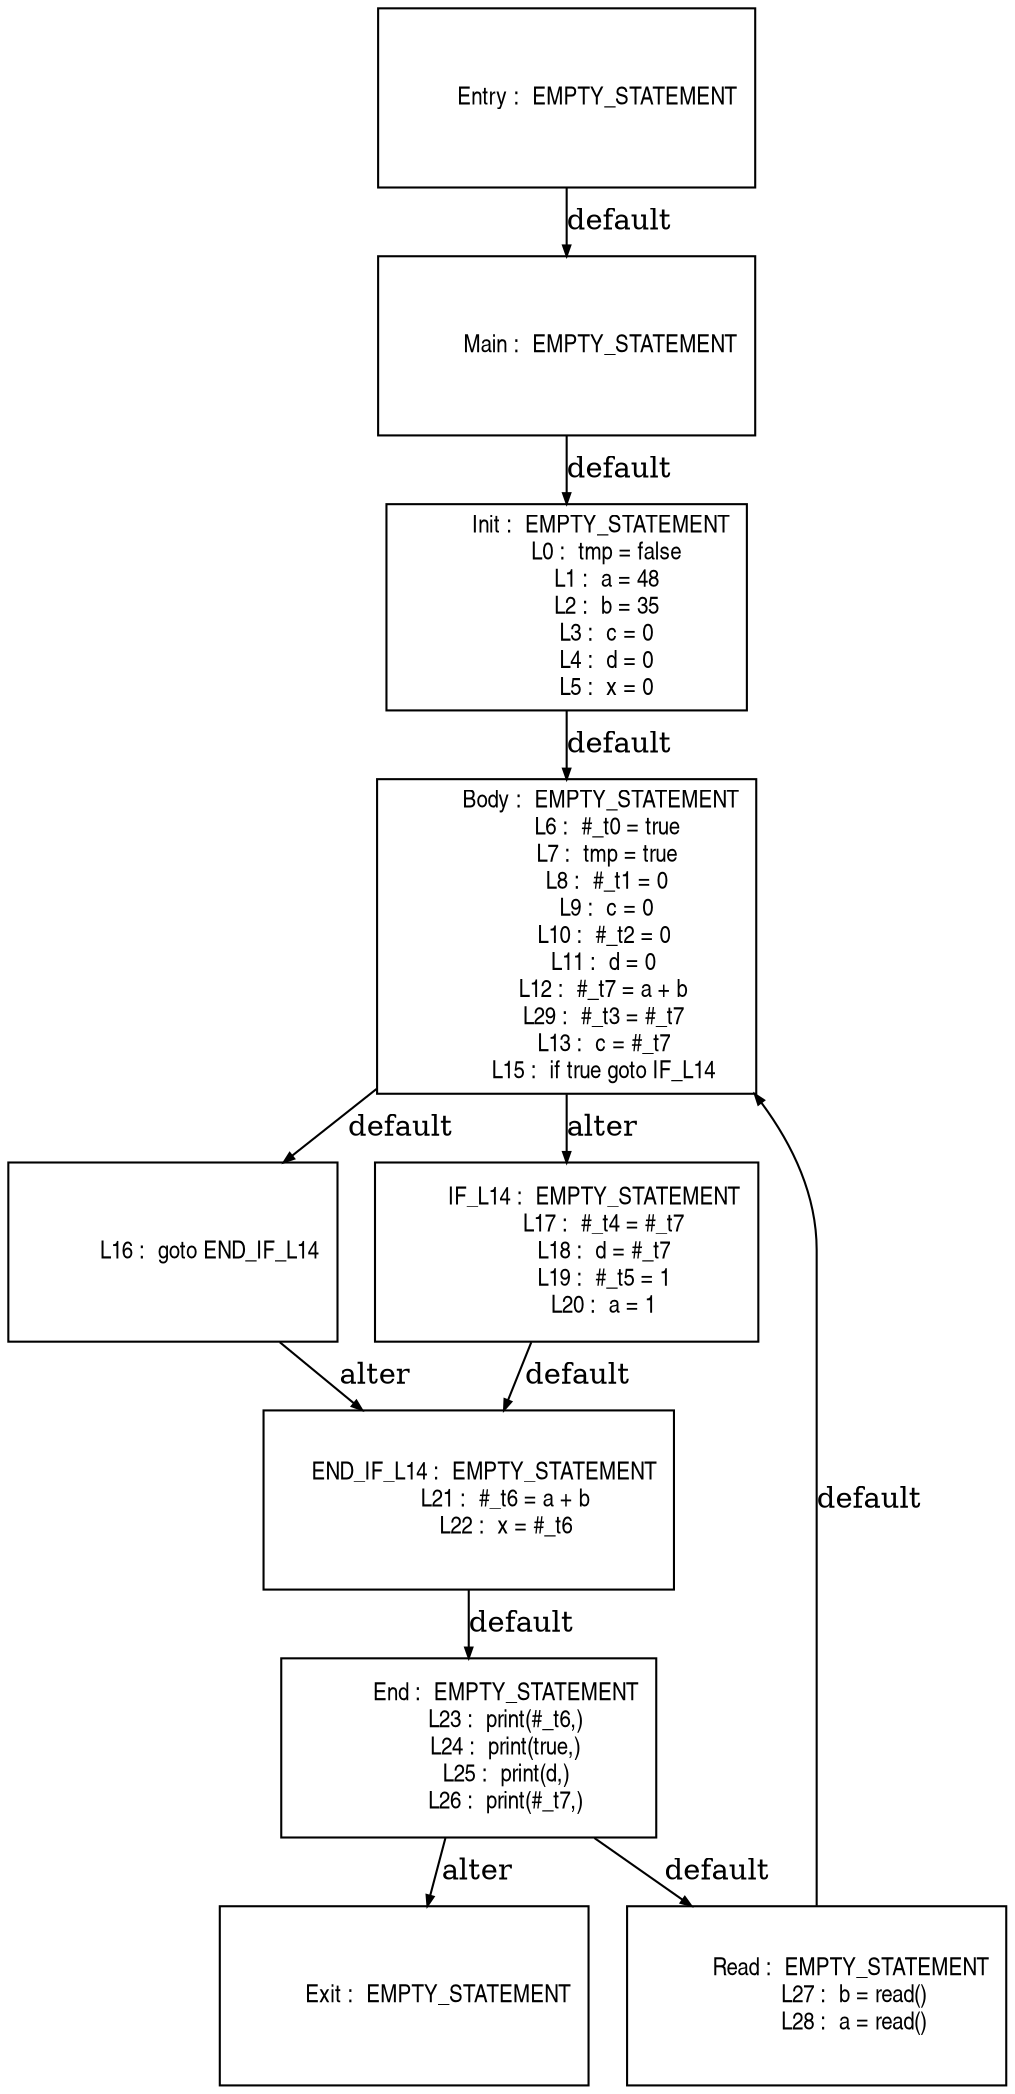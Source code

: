 digraph G {
  ranksep=.25;
  edge [arrowsize=.5]
  node [shape=rectangle, fontname="ArialNarrow",
        fontsize=12,  height=1.2];
  "           Main :  EMPTY_STATEMENT
"; "           Init :  EMPTY_STATEMENT
             L0 :  tmp = false
             L1 :  a = 48
             L2 :  b = 35
             L3 :  c = 0
             L4 :  d = 0
             L5 :  x = 0
"; "           Body :  EMPTY_STATEMENT
             L6 :  #_t0 = true
             L7 :  tmp = true
             L8 :  #_t1 = 0
             L9 :  c = 0
            L10 :  #_t2 = 0
            L11 :  d = 0
            L12 :  #_t7 = a + b
            L29 :  #_t3 = #_t7
            L13 :  c = #_t7
            L15 :  if true goto IF_L14
"; "            L16 :  goto END_IF_L14
"; "         IF_L14 :  EMPTY_STATEMENT
            L17 :  #_t4 = #_t7
            L18 :  d = #_t7
            L19 :  #_t5 = 1
            L20 :  a = 1
"; "     END_IF_L14 :  EMPTY_STATEMENT
            L21 :  #_t6 = a + b
            L22 :  x = #_t6
"; "          Entry :  EMPTY_STATEMENT
"; "            End :  EMPTY_STATEMENT
            L23 :  print(#_t6,)
            L24 :  print(true,)
            L25 :  print(d,)
            L26 :  print(#_t7,)
"; "           Exit :  EMPTY_STATEMENT
"; "           Read :  EMPTY_STATEMENT
            L27 :  b = read()
            L28 :  a = read()
"; 
  "           Main :  EMPTY_STATEMENT
" -> "           Init :  EMPTY_STATEMENT
             L0 :  tmp = false
             L1 :  a = 48
             L2 :  b = 35
             L3 :  c = 0
             L4 :  d = 0
             L5 :  x = 0
"  [label="default"];
  "           Init :  EMPTY_STATEMENT
             L0 :  tmp = false
             L1 :  a = 48
             L2 :  b = 35
             L3 :  c = 0
             L4 :  d = 0
             L5 :  x = 0
" -> "           Body :  EMPTY_STATEMENT
             L6 :  #_t0 = true
             L7 :  tmp = true
             L8 :  #_t1 = 0
             L9 :  c = 0
            L10 :  #_t2 = 0
            L11 :  d = 0
            L12 :  #_t7 = a + b
            L29 :  #_t3 = #_t7
            L13 :  c = #_t7
            L15 :  if true goto IF_L14
"  [label="default"];
  "           Body :  EMPTY_STATEMENT
             L6 :  #_t0 = true
             L7 :  tmp = true
             L8 :  #_t1 = 0
             L9 :  c = 0
            L10 :  #_t2 = 0
            L11 :  d = 0
            L12 :  #_t7 = a + b
            L29 :  #_t3 = #_t7
            L13 :  c = #_t7
            L15 :  if true goto IF_L14
" -> "            L16 :  goto END_IF_L14
"  [label="default"];
  "           Body :  EMPTY_STATEMENT
             L6 :  #_t0 = true
             L7 :  tmp = true
             L8 :  #_t1 = 0
             L9 :  c = 0
            L10 :  #_t2 = 0
            L11 :  d = 0
            L12 :  #_t7 = a + b
            L29 :  #_t3 = #_t7
            L13 :  c = #_t7
            L15 :  if true goto IF_L14
" -> "         IF_L14 :  EMPTY_STATEMENT
            L17 :  #_t4 = #_t7
            L18 :  d = #_t7
            L19 :  #_t5 = 1
            L20 :  a = 1
"  [label="alter"];
  "            L16 :  goto END_IF_L14
" -> "     END_IF_L14 :  EMPTY_STATEMENT
            L21 :  #_t6 = a + b
            L22 :  x = #_t6
"  [label="alter"];
  "         IF_L14 :  EMPTY_STATEMENT
            L17 :  #_t4 = #_t7
            L18 :  d = #_t7
            L19 :  #_t5 = 1
            L20 :  a = 1
" -> "     END_IF_L14 :  EMPTY_STATEMENT
            L21 :  #_t6 = a + b
            L22 :  x = #_t6
"  [label="default"];
  "     END_IF_L14 :  EMPTY_STATEMENT
            L21 :  #_t6 = a + b
            L22 :  x = #_t6
" -> "            End :  EMPTY_STATEMENT
            L23 :  print(#_t6,)
            L24 :  print(true,)
            L25 :  print(d,)
            L26 :  print(#_t7,)
"  [label="default"];
  "          Entry :  EMPTY_STATEMENT
" -> "           Main :  EMPTY_STATEMENT
"  [label="default"];
  "            End :  EMPTY_STATEMENT
            L23 :  print(#_t6,)
            L24 :  print(true,)
            L25 :  print(d,)
            L26 :  print(#_t7,)
" -> "           Read :  EMPTY_STATEMENT
            L27 :  b = read()
            L28 :  a = read()
"  [label="default"];
  "            End :  EMPTY_STATEMENT
            L23 :  print(#_t6,)
            L24 :  print(true,)
            L25 :  print(d,)
            L26 :  print(#_t7,)
" -> "           Exit :  EMPTY_STATEMENT
"  [label="alter"];
  "           Read :  EMPTY_STATEMENT
            L27 :  b = read()
            L28 :  a = read()
" -> "           Body :  EMPTY_STATEMENT
             L6 :  #_t0 = true
             L7 :  tmp = true
             L8 :  #_t1 = 0
             L9 :  c = 0
            L10 :  #_t2 = 0
            L11 :  d = 0
            L12 :  #_t7 = a + b
            L29 :  #_t3 = #_t7
            L13 :  c = #_t7
            L15 :  if true goto IF_L14
"  [label="default"];
}
